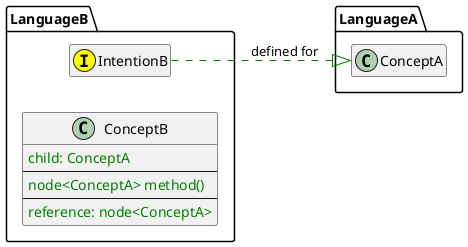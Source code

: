 @startuml
left to right direction

package LanguageA {
  class ConceptA
}

package LanguageB {
  class IntentionB <<I,yellow>>

  class ConceptB {
    <color:green>child: ConceptA</color>
    --
    <color:green>node<ConceptA> method()</color>
    --
    <color:green>reference: node<ConceptA></color>
  }
}

IntentionB .[#green].|> ConceptA: defined for

hide empty members

@enduml